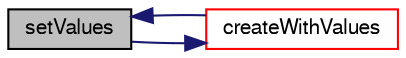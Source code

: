 digraph "setValues"
{
  bgcolor="transparent";
  edge [fontname="FreeSans",fontsize="10",labelfontname="FreeSans",labelfontsize="10"];
  node [fontname="FreeSans",fontsize="10",shape=record];
  rankdir="LR";
  Node11457 [label="setValues",height=0.2,width=0.4,color="black", fillcolor="grey75", style="filled", fontcolor="black"];
  Node11457 -> Node11458 [color="midnightblue",fontsize="10",style="solid",fontname="FreeSans"];
  Node11458 [label="createWithValues",height=0.2,width=0.4,color="red",URL="$a21124.html#aeeca6143ff7b77311c502e416937caf1",tooltip="Opposite of findIndices: set values at indices to given value. "];
  Node11458 -> Node11457 [color="midnightblue",fontsize="10",style="solid",fontname="FreeSans"];
}
